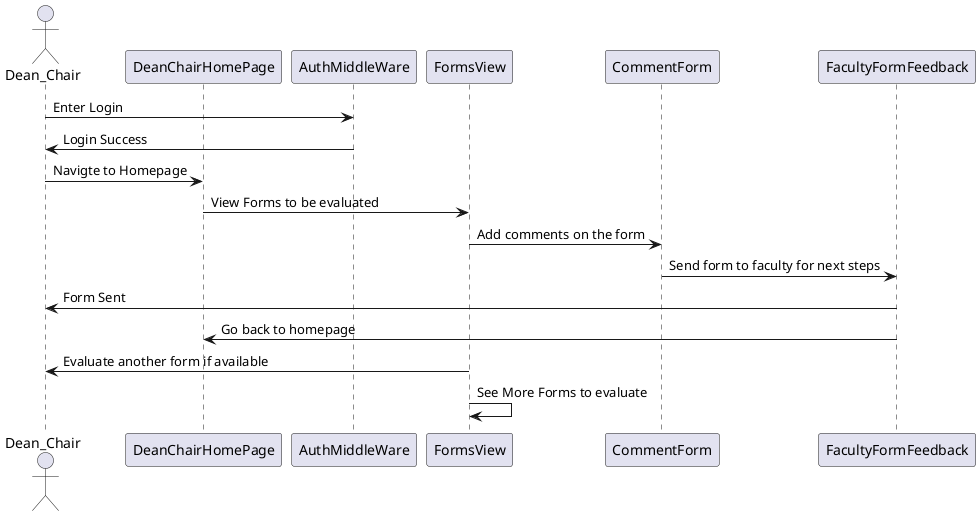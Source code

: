 @startuml
actor Dean_Chair
participant DeanChairHomePage
participant AuthMiddleWare
participant FormsView
participant CommentForm
participant FacultyFormFeedback
Dean_Chair -> AuthMiddleWare: Enter Login
AuthMiddleWare -> Dean_Chair: Login Success
Dean_Chair -> DeanChairHomePage: Navigte to Homepage
DeanChairHomePage ->  FormsView: View Forms to be evaluated
FormsView ->CommentForm: Add comments on the form
CommentForm -> FacultyFormFeedback: Send form to faculty for next steps
FacultyFormFeedback -> Dean_Chair: Form Sent
FacultyFormFeedback -> DeanChairHomePage: Go back to homepage
FormsView -> Dean_Chair: Evaluate another form if available
FormsView -> FormsView : See More Forms to evaluate
@enduml